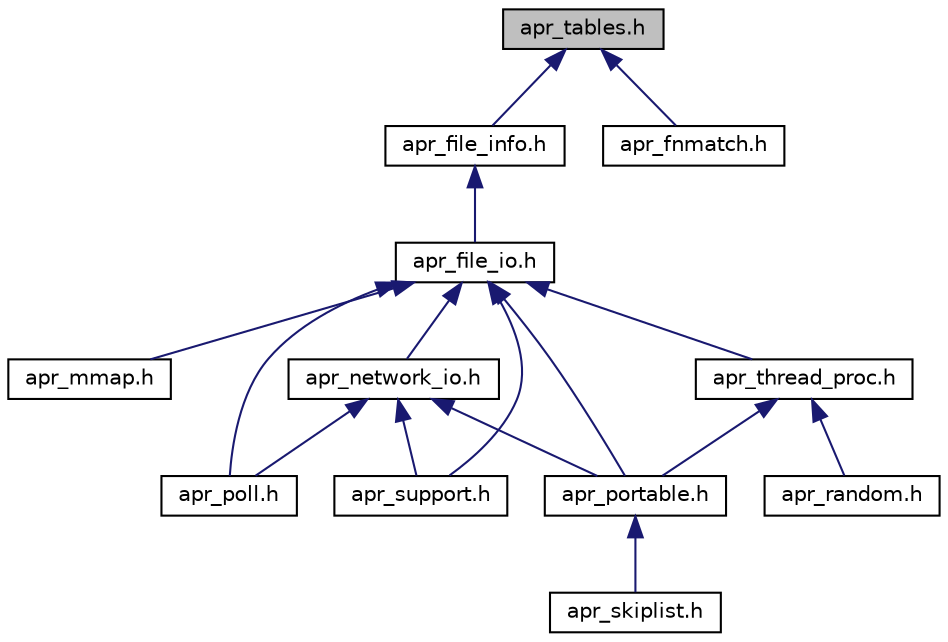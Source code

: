 digraph "apr_tables.h"
{
  edge [fontname="Helvetica",fontsize="10",labelfontname="Helvetica",labelfontsize="10"];
  node [fontname="Helvetica",fontsize="10",shape=record];
  Node1 [label="apr_tables.h",height=0.2,width=0.4,color="black", fillcolor="grey75", style="filled", fontcolor="black"];
  Node1 -> Node2 [dir="back",color="midnightblue",fontsize="10",style="solid",fontname="Helvetica"];
  Node2 [label="apr_file_info.h",height=0.2,width=0.4,color="black", fillcolor="white", style="filled",URL="$apr__file__info_8h.html",tooltip="APR File Information. "];
  Node2 -> Node3 [dir="back",color="midnightblue",fontsize="10",style="solid",fontname="Helvetica"];
  Node3 [label="apr_file_io.h",height=0.2,width=0.4,color="black", fillcolor="white", style="filled",URL="$apr__file__io_8h.html",tooltip="APR File I/O Handling. "];
  Node3 -> Node4 [dir="back",color="midnightblue",fontsize="10",style="solid",fontname="Helvetica"];
  Node4 [label="apr_mmap.h",height=0.2,width=0.4,color="black", fillcolor="white", style="filled",URL="$apr__mmap_8h.html",tooltip="APR MMAP routines. "];
  Node3 -> Node5 [dir="back",color="midnightblue",fontsize="10",style="solid",fontname="Helvetica"];
  Node5 [label="apr_network_io.h",height=0.2,width=0.4,color="black", fillcolor="white", style="filled",URL="$apr__network__io_8h.html",tooltip="APR Network library. "];
  Node5 -> Node6 [dir="back",color="midnightblue",fontsize="10",style="solid",fontname="Helvetica"];
  Node6 [label="apr_poll.h",height=0.2,width=0.4,color="black", fillcolor="white", style="filled",URL="$apr__poll_8h.html",tooltip="APR Poll interface. "];
  Node5 -> Node7 [dir="back",color="midnightblue",fontsize="10",style="solid",fontname="Helvetica"];
  Node7 [label="apr_portable.h",height=0.2,width=0.4,color="black", fillcolor="white", style="filled",URL="$apr__portable_8h.html",tooltip="APR Portability Routines. "];
  Node7 -> Node8 [dir="back",color="midnightblue",fontsize="10",style="solid",fontname="Helvetica"];
  Node8 [label="apr_skiplist.h",height=0.2,width=0.4,color="black", fillcolor="white", style="filled",URL="$apr__skiplist_8h.html",tooltip="APR skip list implementation. "];
  Node5 -> Node9 [dir="back",color="midnightblue",fontsize="10",style="solid",fontname="Helvetica"];
  Node9 [label="apr_support.h",height=0.2,width=0.4,color="black", fillcolor="white", style="filled",URL="$apr__support_8h.html",tooltip="APR Support functions. "];
  Node3 -> Node6 [dir="back",color="midnightblue",fontsize="10",style="solid",fontname="Helvetica"];
  Node3 -> Node10 [dir="back",color="midnightblue",fontsize="10",style="solid",fontname="Helvetica"];
  Node10 [label="apr_thread_proc.h",height=0.2,width=0.4,color="black", fillcolor="white", style="filled",URL="$apr__thread__proc_8h.html",tooltip="APR Thread and Process Library. "];
  Node10 -> Node7 [dir="back",color="midnightblue",fontsize="10",style="solid",fontname="Helvetica"];
  Node10 -> Node11 [dir="back",color="midnightblue",fontsize="10",style="solid",fontname="Helvetica"];
  Node11 [label="apr_random.h",height=0.2,width=0.4,color="black", fillcolor="white", style="filled",URL="$apr__random_8h.html",tooltip="APR PRNG routines. "];
  Node3 -> Node7 [dir="back",color="midnightblue",fontsize="10",style="solid",fontname="Helvetica"];
  Node3 -> Node9 [dir="back",color="midnightblue",fontsize="10",style="solid",fontname="Helvetica"];
  Node1 -> Node12 [dir="back",color="midnightblue",fontsize="10",style="solid",fontname="Helvetica"];
  Node12 [label="apr_fnmatch.h",height=0.2,width=0.4,color="black", fillcolor="white", style="filled",URL="$apr__fnmatch_8h.html",tooltip="APR FNMatch Functions. "];
}
